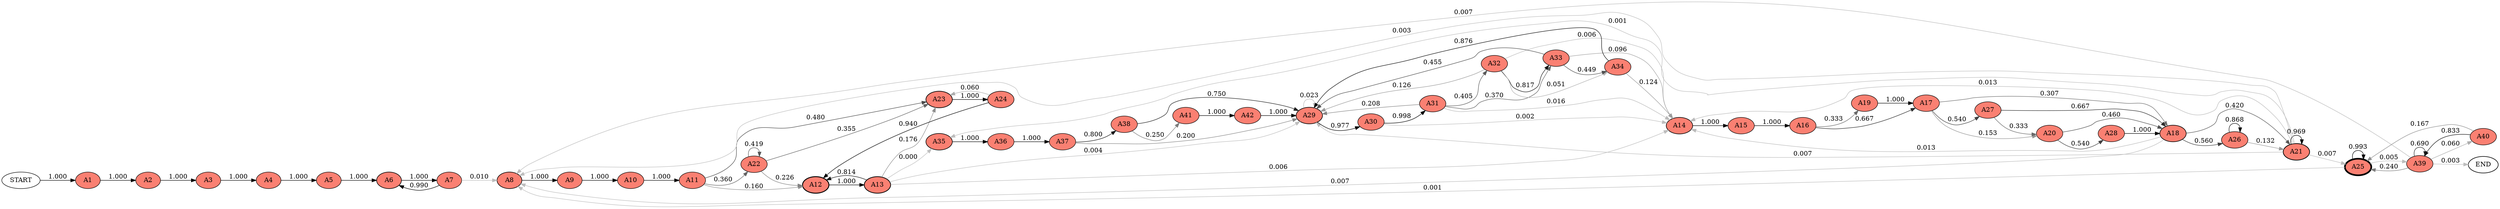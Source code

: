 digraph G {
rankdir=LR;
START [color=black, fillcolor="#ffffff", fontcolor=black, penwidth=1.0001150207850027, style=filled];
A1 [color=black, fillcolor="#fa8072", fontcolor=black, penwidth=1.0001150207850027, style=filled];
START -> A1  [color="#000000", fontcolor=black, label="1.000", weight="1.0"];
A2 [color=black, fillcolor="#fa8072", fontcolor=black, penwidth=1.0001150207850027, style=filled];
A1 -> A2  [color="#000000", fontcolor=black, label="1.000", weight="1.0"];
A3 [color=black, fillcolor="#fa8072", fontcolor=black, penwidth=1.0001150207850027, style=filled];
A2 -> A3  [color="#000000", fontcolor=black, label="1.000", weight="1.0"];
A4 [color=black, fillcolor="#fa8072", fontcolor=black, penwidth=1.0001150207850027, style=filled];
A3 -> A4  [color="#000000", fontcolor=black, label="1.000", weight="1.0"];
A5 [color=black, fillcolor="#fa8072", fontcolor=black, penwidth=1.0001150207850027, style=filled];
A4 -> A5  [color="#000000", fontcolor=black, label="1.000", weight="1.0"];
A6 [color=black, fillcolor="#fa8072", fontcolor=black, penwidth=1.2643603634636047, style=filled];
A5 -> A6  [color="#000000", fontcolor=black, label="1.000", weight="1.0"];
A7 [color=black, fillcolor="#fa8072", fontcolor=black, penwidth=1.0114882907708838, style=filled];
A6 -> A7  [color="#000000", fontcolor=black, label="1.000", weight="1.0"];
A7 -> A6  [color="#010101", fontcolor=black, label="0.990", weight="0.99"];
A8 [color=black, fillcolor="#fa8072", fontcolor=black, penwidth=1.2571845321964386, style=filled];
A7 -> A8  [color="#bcbcbc", fontcolor=black, label="0.010", weight="0.01"];
A9 [color=black, fillcolor="#fa8072", fontcolor=black, penwidth=1.005747625757151, style=filled];
A8 -> A9  [color="#000000", fontcolor=black, label="1.000", weight="1.0"];
A10 [color=black, fillcolor="#fa8072", fontcolor=black, penwidth=1.005747625757151, style=filled];
A9 -> A10  [color="#000000", fontcolor=black, label="1.000", weight="1.0"];
A11 [color=black, fillcolor="#fa8072", fontcolor=black, penwidth=1.005747625757151, style=filled];
A10 -> A11  [color="#000000", fontcolor=black, label="1.000", weight="1.0"];
A12 [color=black, fillcolor="#fa8072", fontcolor=black, penwidth=1.9270386157488917, style=filled];
A11 -> A12  [color="#929292", fontcolor=black, label="0.160", weight="0.16"];
A13 [color=black, fillcolor="#fa8072", fontcolor=black, penwidth=1.5416308925991133, style=filled];
A12 -> A13  [color="#000000", fontcolor=black, label="1.000", weight="1.0"];
A13 -> A12  [color="#161616", fontcolor=black, label="0.814", weight="0.814"];
A14 [color=black, fillcolor="#fa8072", fontcolor=black, penwidth=1.2715275043388847, style=filled];
A13 -> A14  [color="#bdbdbd", fontcolor=black, label="0.006", weight="0.0062"];
A15 [color=black, fillcolor="#fa8072", fontcolor=black, penwidth=1.0172220034711077, style=filled];
A14 -> A15  [color="#000000", fontcolor=black, label="1.000", weight="1.0"];
A16 [color=black, fillcolor="#fa8072", fontcolor=black, penwidth=1.0172220034711077, style=filled];
A15 -> A16  [color="#000000", fontcolor=black, label="1.000", weight="1.0"];
A17 [color=black, fillcolor="#fa8072", fontcolor=black, penwidth=1.0172220034711077, style=filled];
A16 -> A17  [color="#2c2c2c", fontcolor=black, label="0.667", weight="0.6666666666666666"];
A18 [color=black, fillcolor="#fa8072", fontcolor=black, penwidth=1.2715275043388847, style=filled];
A17 -> A18  [color="#6f6f6f", fontcolor=black, label="0.307", weight="0.30666666666666664"];
A18 -> A14  [color="#bbbbbb", fontcolor=black, label="0.013", weight="0.013333333333333334"];
A19 [color=black, fillcolor="#fa8072", fontcolor=black, penwidth=1.005747625757151, style=filled];
A16 -> A19  [color="#696969", fontcolor=black, label="0.333", weight="0.3333333333333333"];
A19 -> A17  [color="#000000", fontcolor=black, label="1.000", weight="1.0"];
A20 [color=black, fillcolor="#fa8072", fontcolor=black, penwidth=1.005747625757151, style=filled];
A17 -> A20  [color="#949494", fontcolor=black, label="0.153", weight="0.15333333333333332"];
A20 -> A18  [color="#4f4f4f", fontcolor=black, label="0.460", weight="0.46"];
A18 -> A8  [color="#bdbdbd", fontcolor=black, label="0.007", weight="0.006666666666666667"];
A21 [color=black, fillcolor="#fa8072", fontcolor=black, penwidth=1.5218166727926143, style=filled];
A18 -> A21  [color="#575757", fontcolor=black, label="0.420", weight="0.42"];
A21 -> A21  [color="#030303", fontcolor=black, label="0.969", weight="0.9694132334581773"];
A21 -> A14  [color="#bbbbbb", fontcolor=black, label="0.013", weight="0.012692467748647523"];
A21 -> A8  [color="#bebebe", fontcolor=black, label="0.003", weight="0.0033291718684977114"];
A22 [color=black, fillcolor="#fa8072", fontcolor=black, penwidth=1.0035643484021373, style=filled];
A11 -> A22  [color="#636363", fontcolor=black, label="0.360", weight="0.36"];
A22 -> A22  [color="#575757", fontcolor=black, label="0.419", weight="0.41935483870967744"];
A22 -> A12  [color="#828282", fontcolor=black, label="0.226", weight="0.22580645161290322"];
A23 [color=black, fillcolor="#fa8072", fontcolor=black, penwidth=1.3882591328810818, style=filled];
A13 -> A23  [color="#8e8e8e", fontcolor=black, label="0.176", weight="0.176"];
A24 [color=black, fillcolor="#fa8072", fontcolor=black, penwidth=1.1106073063048654, style=filled];
A23 -> A24  [color="#000000", fontcolor=black, label="1.000", weight="1.0"];
A24 -> A12  [color="#060606", fontcolor=black, label="0.940", weight="0.9403905447070915"];
A22 -> A23  [color="#646464", fontcolor=black, label="0.355", weight="0.3548387096774194"];
A11 -> A23  [color="#4b4b4b", fontcolor=black, label="0.480", weight="0.48"];
A25 [color=black, fillcolor="#fa8072", fontcolor=black, penwidth=3.5377495737845006, style=filled];
A21 -> A25  [color="#bdbdbd", fontcolor=black, label="0.007", weight="0.00686641697877653"];
A25 -> A25  [color="#000000", fontcolor=black, label="0.993", weight="0.9933834137605094"];
A25 -> A8  [color="#bebebe", fontcolor=black, label="0.001", weight="0.0014427142928212526"];
A24 -> A23  [color="#adadad", fontcolor=black, label="0.060", weight="0.05960945529290853"];
A26 [color=black, fillcolor="#fa8072", fontcolor=black, penwidth=1.0725931901258061, style=filled];
A18 -> A26  [color="#3d3d3d", fontcolor=black, label="0.560", weight="0.56"];
A26 -> A26  [color="#0f0f0f", fontcolor=black, label="0.868", weight="0.8679245283018868"];
A26 -> A21  [color="#999999", fontcolor=black, label="0.132", weight="0.1320754716981132"];
A27 [color=black, fillcolor="#fa8072", fontcolor=black, penwidth=1.0093076575047726, style=filled];
A17 -> A27  [color="#414141", fontcolor=black, label="0.540", weight="0.54"];
A27 -> A18  [color="#2c2c2c", fontcolor=black, label="0.667", weight="0.6666666666666666"];
A27 -> A20  [color="#696969", fontcolor=black, label="0.333", weight="0.3333333333333333"];
A28 [color=black, fillcolor="#fa8072", fontcolor=black, penwidth=1.0031045829431102, style=filled];
A20 -> A28  [color="#414141", fontcolor=black, label="0.540", weight="0.54"];
A28 -> A18  [color="#000000", fontcolor=black, label="1.000", weight="1.0"];
A29 [color=black, fillcolor="#fa8072", fontcolor=black, penwidth=1.3133528281565083, style=filled];
A21 -> A29  [color="#bdbdbd", fontcolor=black, label="0.007", weight="0.00686641697877653"];
A30 [color=black, fillcolor="#fa8072", fontcolor=black, penwidth=1.049544186164169, style=filled];
A29 -> A30  [color="#020202", fontcolor=black, label="0.977", weight="0.9774266365688488"];
A30 -> A14  [color="#bebebe", fontcolor=black, label="0.002", weight="0.0023094688221709007"];
A13 -> A29  [color="#bebebe", fontcolor=black, label="0.004", weight="0.0036"];
A31 [color=black, fillcolor="#fa8072", fontcolor=black, penwidth=1.0494303633570237, style=filled];
A30 -> A31  [color="#000000", fontcolor=black, label="0.998", weight="0.9976905311778291"];
A31 -> A14  [color="#bababa", fontcolor=black, label="0.016", weight="0.016203703703703703"];
A29 -> A29  [color="#b8b8b8", fontcolor=black, label="0.023", weight="0.022573363431151242"];
A32 [color=black, fillcolor="#fa8072", fontcolor=black, penwidth=1.0200862553352068, style=filled];
A31 -> A32  [color="#5a5a5a", fontcolor=black, label="0.405", weight="0.4050925925925926"];
A32 -> A14  [color="#bdbdbd", fontcolor=black, label="0.006", weight="0.005714285714285714"];
A33 [color=black, fillcolor="#fa8072", fontcolor=black, penwidth=1.0347240661128816, style=filled];
A32 -> A33  [color="#161616", fontcolor=black, label="0.817", weight="0.8171428571428572"];
A33 -> A29  [color="#505050", fontcolor=black, label="0.455", weight="0.45544554455445546"];
A34 [color=black, fillcolor="#fa8072", fontcolor=black, penwidth=1.0166489448151523, style=filled];
A33 -> A34  [color="#515151", fontcolor=black, label="0.449", weight="0.44884488448844884"];
A34 -> A14  [color="#9b9b9b", fontcolor=black, label="0.124", weight="0.12413793103448276"];
A31 -> A29  [color="#868686", fontcolor=black, label="0.208", weight="0.20833333333333334"];
A31 -> A33  [color="#616161", fontcolor=black, label="0.370", weight="0.37037037037037035"];
A33 -> A14  [color="#a3a3a3", fontcolor=black, label="0.096", weight="0.09570957095709572"];
A32 -> A29  [color="#9b9b9b", fontcolor=black, label="0.126", weight="0.12571428571428572"];
A32 -> A34  [color="#b0b0b0", fontcolor=black, label="0.051", weight="0.05142857142857143"];
A34 -> A29  [color="#0e0e0e", fontcolor=black, label="0.876", weight="0.8758620689655172"];
A35 [color=black, fillcolor="#fa8072", fontcolor=black, penwidth=1.2507188450620395, style=filled];
A21 -> A35  [color="#bebebe", fontcolor=black, label="0.001", weight="0.001"];
A36 [color=black, fillcolor="#fa8072", fontcolor=black, penwidth=1.0005750760496315, style=filled];
A35 -> A36  [color="#000000", fontcolor=black, label="1.000", weight="1.0"];
A37 [color=black, fillcolor="#fa8072", fontcolor=black, penwidth=1.0005750760496315, style=filled];
A36 -> A37  [color="#000000", fontcolor=black, label="1.000", weight="1.0"];
A38 [color=black, fillcolor="#fa8072", fontcolor=black, penwidth=1.0004600664146461, style=filled];
A37 -> A38  [color="#181818", fontcolor=black, label="0.800", weight="0.8"];
A38 -> A29  [color="#1f1f1f", fontcolor=black, label="0.750", weight="0.75"];
A39 [color=black, fillcolor="#fa8072", fontcolor=black, penwidth=1.0457865766023575, style=filled];
A25 -> A39  [color="#bdbdbd", fontcolor=black, label="0.005", weight="0.00517387194666932"];
A39 -> A25  [color="#7e7e7e", fontcolor=black, label="0.240", weight="0.24"];
A39 -> A39  [color="#282828", fontcolor=black, label="0.690", weight="0.69"];
A40 [color=black, fillcolor="#fa8072", fontcolor=black, penwidth=1.0027597295976576, style=filled];
A39 -> A40  [color="#adadad", fontcolor=black, label="0.060", weight="0.06"];
A40 -> A39  [color="#141414", fontcolor=black, label="0.833", weight="0.8333333333333334"];
A39 -> A8  [color="#bcbcbc", fontcolor=black, label="0.007", weight="0.0075"];
A40 -> A25  [color="#909090", fontcolor=black, label="0.167", weight="0.16666666666666666"];
A13 -> A35  [color="#bfbfbf", fontcolor=black, label="0.000", weight="0.001"];
A37 -> A29  [color="#888888", fontcolor=black, label="0.200", weight="0.2"];
A41 [color=black, fillcolor="#fa8072", fontcolor=black, penwidth=1.0001150207850027, style=filled];
A38 -> A41  [color="#7c7c7c", fontcolor=black, label="0.250", weight="0.25"];
A42 [color=black, fillcolor="#fa8072", fontcolor=black, penwidth=1.0001150207850027, style=filled];
A41 -> A42  [color="#000000", fontcolor=black, label="1.000", weight="1.0"];
A42 -> A29  [color="#000000", fontcolor=black, label="1.000", weight="1.0"];
END [color=black, fillcolor="#ffffff", fontcolor=black, penwidth=1.2501437759812535, style=filled];
A39 -> END  [color="#bebebe", fontcolor=black, label="0.003", weight="0.0025"];
}
